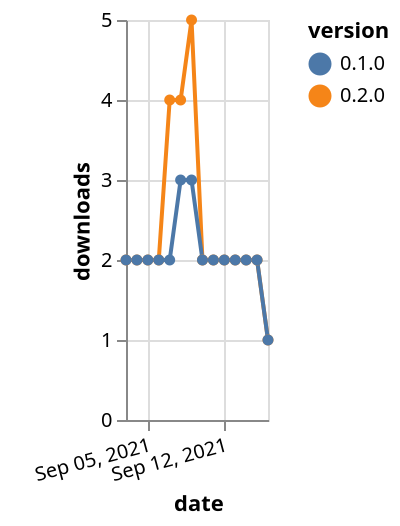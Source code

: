 {"$schema": "https://vega.github.io/schema/vega-lite/v5.json", "description": "A simple bar chart with embedded data.", "data": {"values": [{"date": "2021-09-03", "total": 1133, "delta": 2, "version": "0.2.0"}, {"date": "2021-09-04", "total": 1135, "delta": 2, "version": "0.2.0"}, {"date": "2021-09-05", "total": 1137, "delta": 2, "version": "0.2.0"}, {"date": "2021-09-06", "total": 1139, "delta": 2, "version": "0.2.0"}, {"date": "2021-09-07", "total": 1143, "delta": 4, "version": "0.2.0"}, {"date": "2021-09-08", "total": 1147, "delta": 4, "version": "0.2.0"}, {"date": "2021-09-09", "total": 1152, "delta": 5, "version": "0.2.0"}, {"date": "2021-09-10", "total": 1154, "delta": 2, "version": "0.2.0"}, {"date": "2021-09-11", "total": 1156, "delta": 2, "version": "0.2.0"}, {"date": "2021-09-12", "total": 1158, "delta": 2, "version": "0.2.0"}, {"date": "2021-09-13", "total": 1160, "delta": 2, "version": "0.2.0"}, {"date": "2021-09-14", "total": 1162, "delta": 2, "version": "0.2.0"}, {"date": "2021-09-15", "total": 1164, "delta": 2, "version": "0.2.0"}, {"date": "2021-09-16", "total": 1165, "delta": 1, "version": "0.2.0"}, {"date": "2021-09-03", "total": 1159, "delta": 2, "version": "0.1.0"}, {"date": "2021-09-04", "total": 1161, "delta": 2, "version": "0.1.0"}, {"date": "2021-09-05", "total": 1163, "delta": 2, "version": "0.1.0"}, {"date": "2021-09-06", "total": 1165, "delta": 2, "version": "0.1.0"}, {"date": "2021-09-07", "total": 1167, "delta": 2, "version": "0.1.0"}, {"date": "2021-09-08", "total": 1170, "delta": 3, "version": "0.1.0"}, {"date": "2021-09-09", "total": 1173, "delta": 3, "version": "0.1.0"}, {"date": "2021-09-10", "total": 1175, "delta": 2, "version": "0.1.0"}, {"date": "2021-09-11", "total": 1177, "delta": 2, "version": "0.1.0"}, {"date": "2021-09-12", "total": 1179, "delta": 2, "version": "0.1.0"}, {"date": "2021-09-13", "total": 1181, "delta": 2, "version": "0.1.0"}, {"date": "2021-09-14", "total": 1183, "delta": 2, "version": "0.1.0"}, {"date": "2021-09-15", "total": 1185, "delta": 2, "version": "0.1.0"}, {"date": "2021-09-16", "total": 1186, "delta": 1, "version": "0.1.0"}]}, "width": "container", "mark": {"type": "line", "point": {"filled": true}}, "encoding": {"x": {"field": "date", "type": "temporal", "timeUnit": "yearmonthdate", "title": "date", "axis": {"labelAngle": -15}}, "y": {"field": "delta", "type": "quantitative", "title": "downloads"}, "color": {"field": "version", "type": "nominal"}, "tooltip": {"field": "delta"}}}